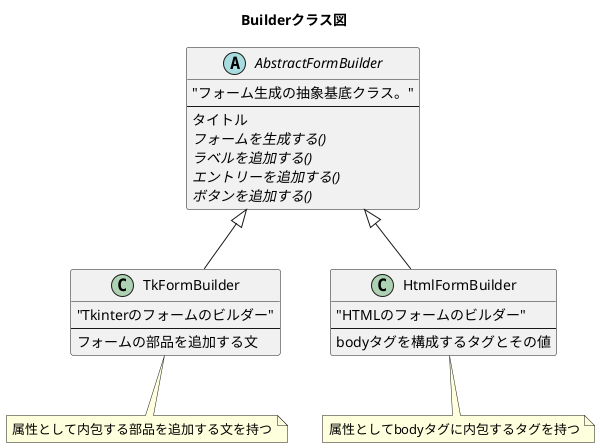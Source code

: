 @startuml

title Builderクラス図

' note top
' end note

abstract class AbstractFormBuilder {
    "フォーム生成の抽象基底クラス。"
    --
    タイトル
    {abstract}フォームを生成する()
    {abstract}ラベルを追加する()
    {abstract}エントリーを追加する()
    {abstract}ボタンを追加する()
}

class TkFormBuilder {
    "Tkinterのフォームのビルダー"
    --
    フォームの部品を追加する文
}

note bottom of TkFormBuilder
    属性として内包する部品を追加する文を持つ
end note

class HtmlFormBuilder {
    "HTMLのフォームのビルダー"
    --
    bodyタグを構成するタグとその値
}

note bottom of HtmlFormBuilder
    属性としてbodyタグに内包するタグを持つ
end note

AbstractFormBuilder <|-- TkFormBuilder 
AbstractFormBuilder <|-- HtmlFormBuilder

@enduml
